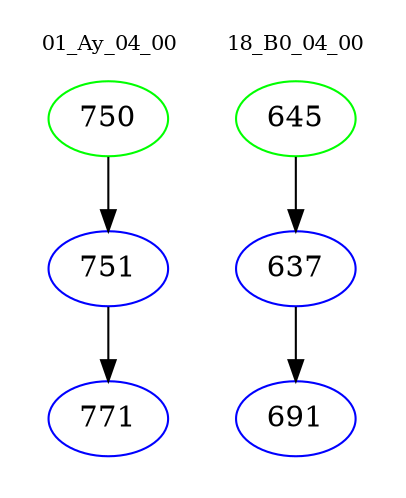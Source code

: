 digraph{
subgraph cluster_0 {
color = white
label = "01_Ay_04_00";
fontsize=10;
T0_750 [label="750", color="green"]
T0_750 -> T0_751 [color="black"]
T0_751 [label="751", color="blue"]
T0_751 -> T0_771 [color="black"]
T0_771 [label="771", color="blue"]
}
subgraph cluster_1 {
color = white
label = "18_B0_04_00";
fontsize=10;
T1_645 [label="645", color="green"]
T1_645 -> T1_637 [color="black"]
T1_637 [label="637", color="blue"]
T1_637 -> T1_691 [color="black"]
T1_691 [label="691", color="blue"]
}
}
